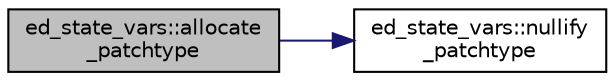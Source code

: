 digraph "ed_state_vars::allocate_patchtype"
{
 // LATEX_PDF_SIZE
  edge [fontname="Helvetica",fontsize="10",labelfontname="Helvetica",labelfontsize="10"];
  node [fontname="Helvetica",fontsize="10",shape=record];
  rankdir="LR";
  Node1 [label="ed_state_vars::allocate\l_patchtype",height=0.2,width=0.4,color="black", fillcolor="grey75", style="filled", fontcolor="black",tooltip="Allocates the cohort-level variables."];
  Node1 -> Node2 [color="midnightblue",fontsize="10",style="solid",fontname="Helvetica"];
  Node2 [label="ed_state_vars::nullify\l_patchtype",height=0.2,width=0.4,color="black", fillcolor="white", style="filled",URL="$namespaceed__state__vars.html#af1a07724c13a8dceb6ba2d3dab21b899",tooltip="Nullifies all cohort pointers."];
}
